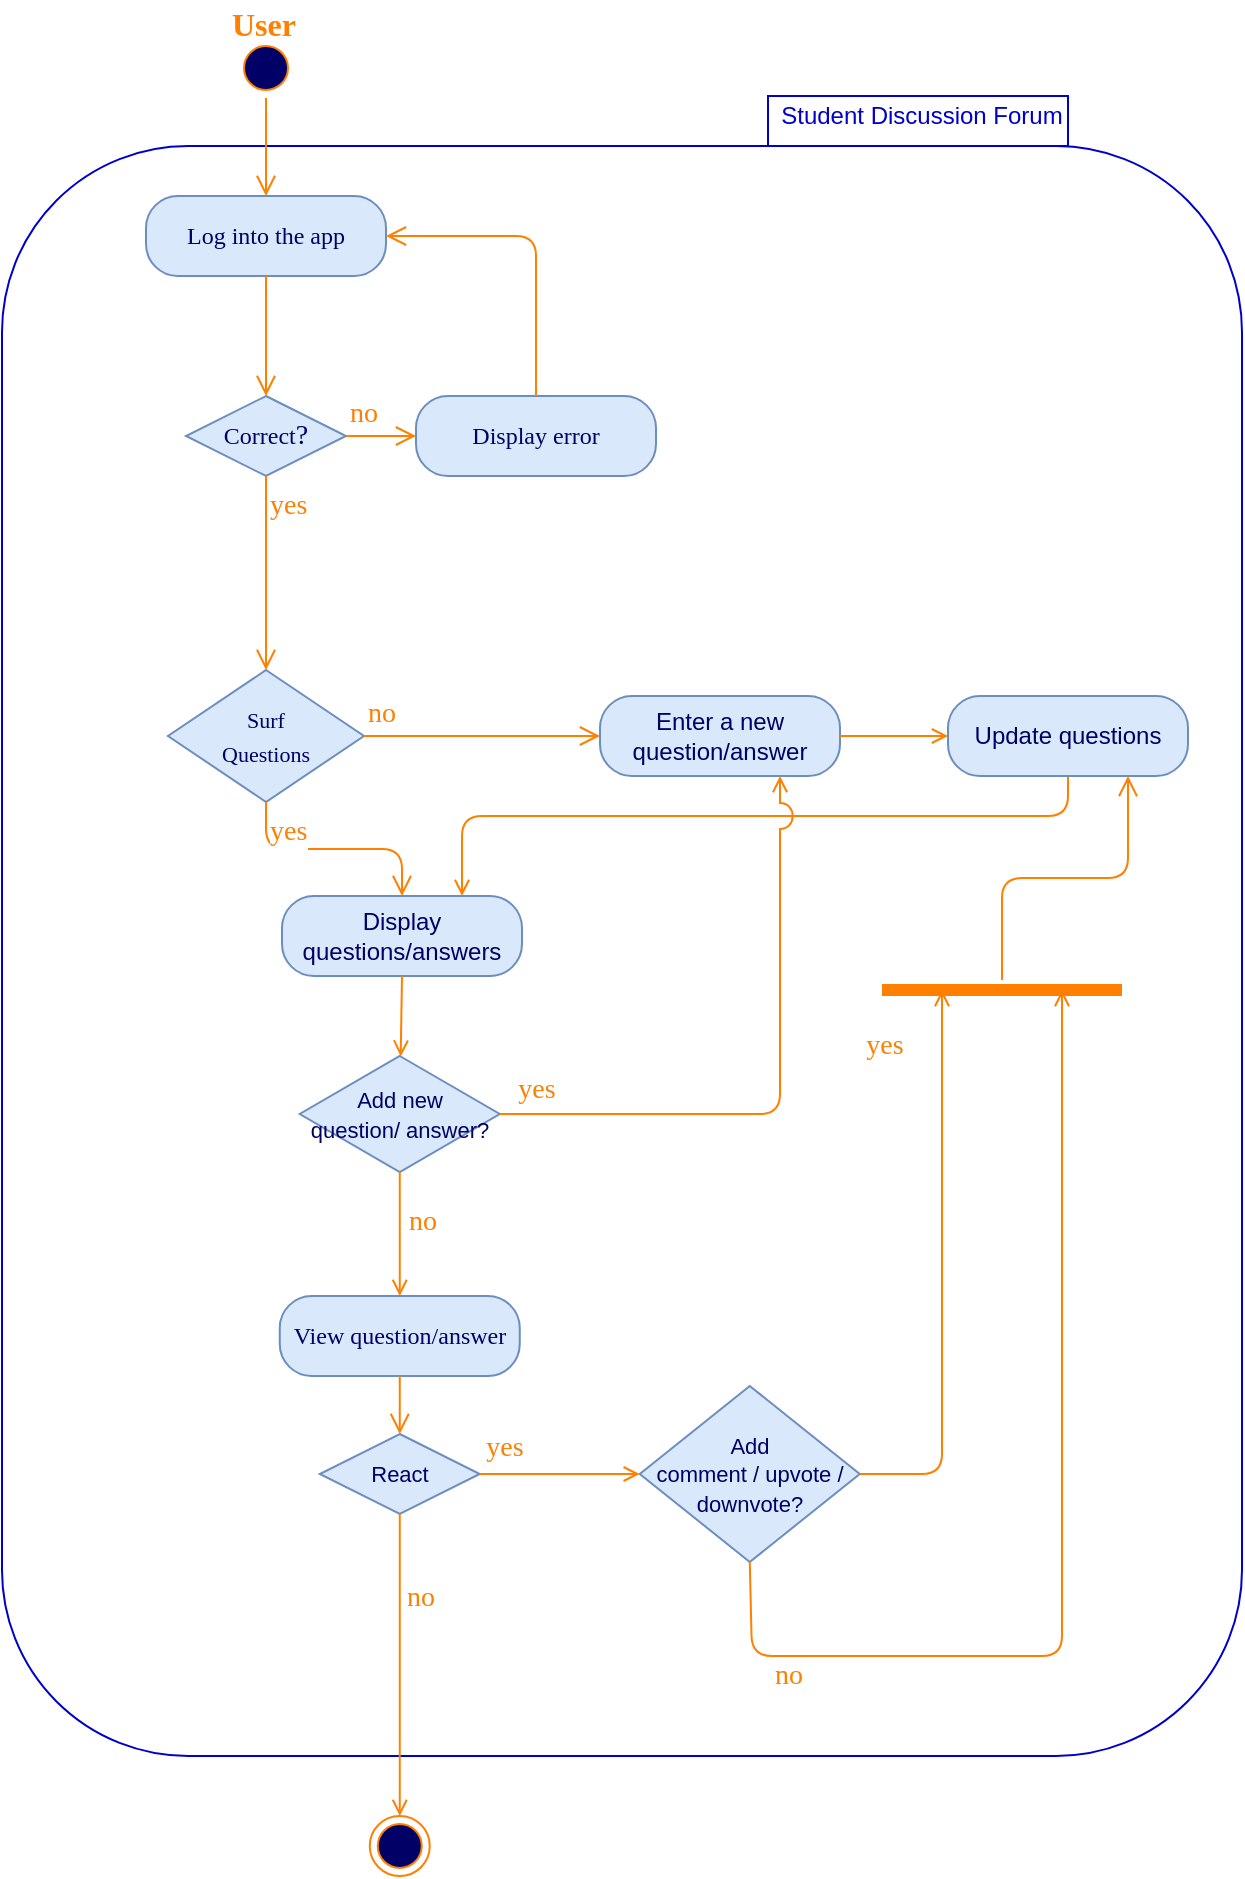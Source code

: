 <mxfile version="15.5.8" type="device"><diagram id="c353e689-cc48-0f55-8438-535c399423fd" name="Page-1"><mxGraphModel dx="2224" dy="864" grid="1" gridSize="10" guides="1" tooltips="1" connect="1" arrows="1" fold="1" page="1" pageScale="1" pageWidth="850" pageHeight="1100" math="0" shadow="0"><root><mxCell id="0"/><mxCell id="1" parent="0"/><mxCell id="2K-Km0NDNn0pJeU9zGvZ-24" value="" style="rounded=1;whiteSpace=wrap;html=1;strokeColor=#0000CC;fillColor=inherit;gradientColor=inherit;" vertex="1" parent="1"><mxGeometry x="20" y="105" width="620" height="805" as="geometry"/></mxCell><mxCell id="733bdf411f744d5c-1" value="" style="ellipse;html=1;shape=startState;fillColor=#000066;strokeColor=#FF8000;fontFamily=Tahoma;fontSize=14;fontColor=#FF8000;" parent="1" vertex="1"><mxGeometry x="137" y="51" width="30" height="30" as="geometry"/></mxCell><mxCell id="733bdf411f744d5c-2" value="" style="edgeStyle=orthogonalEdgeStyle;html=1;verticalAlign=bottom;endArrow=open;endSize=8;strokeColor=#FF8000;fontFamily=Tahoma;fontSize=14;fontColor=#FF8000;entryX=0.5;entryY=0;" parent="1" source="733bdf411f744d5c-1" target="733bdf411f744d5c-3" edge="1"><mxGeometry relative="1" as="geometry"><mxPoint x="152" y="151" as="targetPoint"/><Array as="points"/></mxGeometry></mxCell><mxCell id="733bdf411f744d5c-3" value="&lt;font style=&quot;font-size: 12px&quot;&gt;Log into the app&lt;/font&gt;" style="rounded=1;whiteSpace=wrap;html=1;arcSize=40;fillColor=#dae8fc;strokeColor=#6c8ebf;fontFamily=Tahoma;fontSize=14;fontColor=#000066;" parent="1" vertex="1"><mxGeometry x="92" y="130" width="120" height="40" as="geometry"/></mxCell><mxCell id="733bdf411f744d5c-4" value="" style="edgeStyle=orthogonalEdgeStyle;html=1;verticalAlign=bottom;endArrow=open;endSize=8;strokeColor=#FF8000;fontFamily=Tahoma;fontSize=14;fontColor=#FF8000;entryX=0.5;entryY=0;" parent="1" source="733bdf411f744d5c-3" target="733bdf411f744d5c-5" edge="1"><mxGeometry relative="1" as="geometry"><mxPoint x="152" y="230" as="targetPoint"/><Array as="points"><mxPoint x="152" y="210"/><mxPoint x="152" y="210"/></Array></mxGeometry></mxCell><mxCell id="733bdf411f744d5c-5" value="&lt;font style=&quot;font-size: 12px&quot;&gt;Correct&lt;/font&gt;?" style="rhombus;whiteSpace=wrap;html=1;fillColor=#dae8fc;strokeColor=#6c8ebf;fontFamily=Tahoma;fontSize=14;fontColor=#000066;" parent="1" vertex="1"><mxGeometry x="112" y="230" width="80" height="40" as="geometry"/></mxCell><mxCell id="733bdf411f744d5c-6" value="no" style="edgeStyle=orthogonalEdgeStyle;html=1;align=left;verticalAlign=bottom;endArrow=open;endSize=8;strokeColor=#FF8000;fontFamily=Tahoma;fontSize=14;fontColor=#FF8000;entryX=0;entryY=0.5;" parent="1" source="733bdf411f744d5c-5" target="733bdf411f744d5c-9" edge="1"><mxGeometry x="-1" relative="1" as="geometry"><mxPoint x="282" y="250" as="targetPoint"/><Array as="points"/></mxGeometry></mxCell><mxCell id="733bdf411f744d5c-7" value="yes" style="edgeStyle=orthogonalEdgeStyle;html=1;align=left;verticalAlign=top;endArrow=open;endSize=8;strokeColor=#FF8000;fontFamily=Tahoma;fontSize=14;fontColor=#FF8000;entryX=0.5;entryY=0;" parent="1" source="733bdf411f744d5c-5" target="733bdf411f744d5c-11" edge="1"><mxGeometry x="-1" relative="1" as="geometry"><mxPoint x="152" y="330" as="targetPoint"/><Array as="points"/><mxPoint as="offset"/></mxGeometry></mxCell><mxCell id="733bdf411f744d5c-9" value="&lt;font style=&quot;font-size: 12px&quot;&gt;Display error&lt;/font&gt;" style="rounded=1;whiteSpace=wrap;html=1;arcSize=40;fillColor=#dae8fc;strokeColor=#6c8ebf;fontFamily=Tahoma;fontSize=14;fontColor=#000066;" parent="1" vertex="1"><mxGeometry x="227" y="230" width="120" height="40" as="geometry"/></mxCell><mxCell id="733bdf411f744d5c-10" value="" style="edgeStyle=orthogonalEdgeStyle;html=1;verticalAlign=bottom;endArrow=open;endSize=8;strokeColor=#FF8000;fontFamily=Tahoma;fontSize=14;fontColor=#FF8000;entryX=1;entryY=0.5;exitX=0.5;exitY=0;" parent="1" source="733bdf411f744d5c-9" target="733bdf411f744d5c-3" edge="1"><mxGeometry relative="1" as="geometry"><mxPoint x="342" y="330" as="targetPoint"/><Array as="points"><mxPoint x="287" y="150"/></Array></mxGeometry></mxCell><mxCell id="733bdf411f744d5c-11" value="&lt;span style=&quot;font-size: 11px&quot;&gt;Surf &lt;br&gt;Questions&lt;/span&gt;" style="rhombus;whiteSpace=wrap;html=1;fillColor=#dae8fc;strokeColor=#6c8ebf;fontFamily=Tahoma;fontSize=14;fontColor=#000066;" parent="1" vertex="1"><mxGeometry x="103" y="367" width="98" height="66" as="geometry"/></mxCell><mxCell id="733bdf411f744d5c-12" value="no" style="edgeStyle=orthogonalEdgeStyle;html=1;align=left;verticalAlign=bottom;endArrow=open;endSize=8;strokeColor=#FF8000;fontFamily=Tahoma;fontSize=14;fontColor=#FF8000;" parent="1" source="733bdf411f744d5c-11" target="733bdf411f744d5c-16" edge="1"><mxGeometry x="-1" relative="1" as="geometry"><mxPoint x="363" y="430" as="targetPoint"/></mxGeometry></mxCell><mxCell id="733bdf411f744d5c-13" value="yes" style="edgeStyle=orthogonalEdgeStyle;html=1;align=left;verticalAlign=top;endArrow=open;endSize=8;strokeColor=#FF8000;fontFamily=Tahoma;fontSize=14;fontColor=#FF8000;entryX=0.5;entryY=0;" parent="1" source="733bdf411f744d5c-11" target="733bdf411f744d5c-19" edge="1"><mxGeometry x="-1" relative="1" as="geometry"><mxPoint x="243" y="510" as="targetPoint"/><Array as="points"/></mxGeometry></mxCell><mxCell id="733bdf411f744d5c-14" value="&lt;font style=&quot;font-size: 16px&quot; color=&quot;#ff8000&quot;&gt;&lt;b&gt;User&lt;/b&gt;&lt;/font&gt;" style="text;html=1;resizable=0;points=[];autosize=1;align=left;verticalAlign=top;spacingTop=-4;fontSize=14;fontFamily=Tahoma;fontColor=#000066;" parent="1" vertex="1"><mxGeometry x="133" y="32" width="50" height="20" as="geometry"/></mxCell><mxCell id="733bdf411f744d5c-16" value="Enter a new question/answer" style="rounded=1;whiteSpace=wrap;html=1;arcSize=40;fillColor=#dae8fc;strokeColor=#6c8ebf;fontColor=#000066;" parent="1" vertex="1"><mxGeometry x="319" y="380" width="120" height="40" as="geometry"/></mxCell><mxCell id="733bdf411f744d5c-19" value="Display questions/answers" style="rounded=1;whiteSpace=wrap;html=1;arcSize=40;fillColor=#dae8fc;strokeColor=#6c8ebf;fontColor=#000066;" parent="1" vertex="1"><mxGeometry x="160" y="480" width="120" height="40" as="geometry"/></mxCell><mxCell id="733bdf411f744d5c-23" style="edgeStyle=none;rounded=0;html=1;exitX=0.5;exitY=1;startArrow=none;startFill=0;endArrow=open;endFill=0;jettySize=auto;orthogonalLoop=1;fontFamily=Tahoma;fontSize=14;fontColor=#000066;strokeColor=#FF8000;" parent="1" source="733bdf411f744d5c-19" target="733bdf411f744d5c-24" edge="1"><mxGeometry relative="1" as="geometry"><mxPoint x="220" y="550" as="targetPoint"/></mxGeometry></mxCell><mxCell id="733bdf411f744d5c-24" value="&lt;font style=&quot;font-size: 11px&quot;&gt;Add new &lt;br&gt;question/ answer?&lt;/font&gt;" style="rhombus;whiteSpace=wrap;html=1;fillColor=#dae8fc;strokeColor=#6c8ebf;fontColor=#000066;" parent="1" vertex="1"><mxGeometry x="168.88" y="560" width="100" height="58" as="geometry"/></mxCell><mxCell id="733bdf411f744d5c-25" style="edgeStyle=none;rounded=1;html=1;exitX=0.5;exitY=1;entryX=0.75;entryY=0;startArrow=none;startFill=0;endArrow=open;endFill=0;jettySize=auto;orthogonalLoop=1;strokeColor=#FF8000;fontFamily=Tahoma;fontSize=14;fontColor=#000066;jumpStyle=arc;jumpSize=13;" parent="1" source="733bdf411f744d5c-31" target="733bdf411f744d5c-19" edge="1"><mxGeometry relative="1" as="geometry"><Array as="points"><mxPoint x="553" y="440"/><mxPoint x="250" y="440"/></Array></mxGeometry></mxCell><mxCell id="733bdf411f744d5c-26" style="edgeStyle=none;rounded=1;html=1;exitX=1;exitY=0.5;entryX=0.75;entryY=1;startArrow=none;startFill=0;endArrow=open;endFill=0;jettySize=auto;orthogonalLoop=1;strokeColor=#FF8000;fontFamily=Tahoma;fontSize=14;fontColor=#000066;jumpStyle=arc;jumpSize=13;" parent="1" source="733bdf411f744d5c-24" target="733bdf411f744d5c-16" edge="1"><mxGeometry relative="1" as="geometry"><Array as="points"><mxPoint x="409" y="589"/></Array></mxGeometry></mxCell><mxCell id="733bdf411f744d5c-27" value="&lt;font color=&quot;#ff8000&quot;&gt;yes&lt;/font&gt;" style="text;html=1;resizable=0;points=[];align=center;verticalAlign=middle;labelBackgroundColor=#ffffff;fontSize=14;fontFamily=Tahoma;fontColor=#000066;" parent="733bdf411f744d5c-26" vertex="1" connectable="0"><mxGeometry x="-0.839" y="-1" relative="1" as="geometry"><mxPoint x="-7" y="-13" as="offset"/></mxGeometry></mxCell><mxCell id="733bdf411f744d5c-28" style="edgeStyle=none;rounded=1;html=1;exitX=0.5;exitY=1;startArrow=none;startFill=0;endArrow=open;endFill=0;jettySize=auto;orthogonalLoop=1;strokeColor=#FF8000;fontFamily=Tahoma;fontSize=14;fontColor=#000066;entryX=0.5;entryY=0;" parent="1" source="733bdf411f744d5c-24" target="733bdf411f744d5c-50" edge="1"><mxGeometry relative="1" as="geometry"><mxPoint x="220" y="610" as="targetPoint"/></mxGeometry></mxCell><mxCell id="733bdf411f744d5c-32" value="&lt;font color=&quot;#ff8000&quot;&gt;no&lt;/font&gt;" style="text;html=1;resizable=0;points=[];align=center;verticalAlign=middle;labelBackgroundColor=#ffffff;fontSize=14;fontFamily=Tahoma;fontColor=#000066;" parent="733bdf411f744d5c-28" vertex="1" connectable="0"><mxGeometry x="0.077" y="-1" relative="1" as="geometry"><mxPoint x="12" y="-9" as="offset"/></mxGeometry></mxCell><mxCell id="733bdf411f744d5c-29" value="&lt;font style=&quot;font-size: 11px&quot;&gt;React&lt;/font&gt;" style="rhombus;whiteSpace=wrap;html=1;fillColor=#dae8fc;strokeColor=#6c8ebf;fontColor=#000066;" parent="1" vertex="1"><mxGeometry x="178.88" y="749" width="80" height="40" as="geometry"/></mxCell><mxCell id="733bdf411f744d5c-30" style="edgeStyle=none;rounded=1;html=1;exitX=1;exitY=0.5;startArrow=none;startFill=0;endArrow=open;endFill=0;jettySize=auto;orthogonalLoop=1;strokeColor=#FF8000;fontFamily=Tahoma;fontSize=14;fontColor=#000066;entryX=0;entryY=0.5;" parent="1" source="733bdf411f744d5c-16" target="733bdf411f744d5c-31" edge="1"><mxGeometry relative="1" as="geometry"><mxPoint x="483" y="400" as="targetPoint"/></mxGeometry></mxCell><mxCell id="733bdf411f744d5c-31" value="Update questions" style="rounded=1;whiteSpace=wrap;html=1;arcSize=40;fillColor=#dae8fc;strokeColor=#6c8ebf;fontColor=#000066;" parent="1" vertex="1"><mxGeometry x="493" y="380" width="120" height="40" as="geometry"/></mxCell><mxCell id="733bdf411f744d5c-38" value="&lt;font style=&quot;font-size: 11px&quot;&gt;Add &lt;br&gt;comment / upvote / downvote?&lt;/font&gt;" style="rhombus;whiteSpace=wrap;html=1;fillColor=#dae8fc;strokeColor=#6c8ebf;fontColor=#000066;" parent="1" vertex="1"><mxGeometry x="338.88" y="725" width="110" height="88" as="geometry"/></mxCell><mxCell id="733bdf411f744d5c-33" value="&lt;font color=&quot;#ff8000&quot;&gt;no&lt;/font&gt;" style="edgeStyle=none;rounded=1;jumpStyle=arc;jumpSize=13;html=1;exitX=0.5;exitY=1;startArrow=none;startFill=0;endArrow=open;endFill=0;jettySize=auto;orthogonalLoop=1;strokeColor=#FF8000;fontFamily=Tahoma;fontSize=14;fontColor=#000066;" parent="1" source="733bdf411f744d5c-29" target="733bdf411f744d5c-34" edge="1"><mxGeometry x="-0.442" y="10" relative="1" as="geometry"><mxPoint x="218.88" y="809" as="targetPoint"/><Array as="points"/><mxPoint as="offset"/></mxGeometry></mxCell><mxCell id="733bdf411f744d5c-34" value="" style="ellipse;html=1;shape=endState;fillColor=#000066;strokeColor=#FF8000;" parent="1" vertex="1"><mxGeometry x="203.88" y="940" width="30" height="30" as="geometry"/></mxCell><mxCell id="733bdf411f744d5c-39" value="" style="edgeStyle=none;rounded=1;jumpStyle=arc;jumpSize=13;html=1;startArrow=none;startFill=0;endArrow=open;endFill=0;jettySize=auto;orthogonalLoop=1;strokeColor=#FF8000;fontFamily=Tahoma;fontSize=14;fontColor=#000066;" parent="1" source="733bdf411f744d5c-29" target="733bdf411f744d5c-38" edge="1"><mxGeometry relative="1" as="geometry"/></mxCell><mxCell id="733bdf411f744d5c-40" value="&lt;font color=&quot;#ff8000&quot;&gt;yes&lt;/font&gt;" style="text;html=1;resizable=0;points=[];align=center;verticalAlign=middle;labelBackgroundColor=#ffffff;fontSize=14;fontFamily=Tahoma;fontColor=#000066;" parent="733bdf411f744d5c-39" vertex="1" connectable="0"><mxGeometry x="-0.65" relative="1" as="geometry"><mxPoint x="-2" y="-13" as="offset"/></mxGeometry></mxCell><mxCell id="733bdf411f744d5c-43" value="" style="shape=line;html=1;strokeWidth=6;strokeColor=#FF8000;fontFamily=Tahoma;fontSize=14;fontColor=#000066;" parent="1" vertex="1"><mxGeometry x="460" y="522" width="120" height="10" as="geometry"/></mxCell><mxCell id="733bdf411f744d5c-44" value="" style="edgeStyle=orthogonalEdgeStyle;html=1;verticalAlign=bottom;endArrow=open;endSize=8;strokeColor=#FF8000;fontFamily=Tahoma;fontSize=14;fontColor=#000066;entryX=0.75;entryY=1;" parent="1" source="733bdf411f744d5c-43" target="733bdf411f744d5c-31" edge="1"><mxGeometry relative="1" as="geometry"><mxPoint x="583" y="582" as="targetPoint"/><Array as="points"/></mxGeometry></mxCell><mxCell id="733bdf411f744d5c-45" style="edgeStyle=none;rounded=1;jumpStyle=arc;jumpSize=13;html=1;exitX=1;exitY=0.5;entryX=0.25;entryY=0.5;entryPerimeter=0;startArrow=none;startFill=0;endArrow=open;endFill=0;jettySize=auto;orthogonalLoop=1;strokeColor=#FF8000;fontFamily=Tahoma;fontSize=14;fontColor=#000066;" parent="1" source="733bdf411f744d5c-38" target="733bdf411f744d5c-43" edge="1"><mxGeometry relative="1" as="geometry"><Array as="points"><mxPoint x="490" y="769"/></Array></mxGeometry></mxCell><mxCell id="733bdf411f744d5c-52" value="&lt;font color=&quot;#ff8000&quot;&gt;yes&lt;/font&gt;" style="text;html=1;resizable=0;points=[];align=center;verticalAlign=middle;labelBackgroundColor=#ffffff;fontSize=14;fontFamily=Tahoma;fontColor=#000066;" parent="733bdf411f744d5c-45" vertex="1" connectable="0"><mxGeometry x="-0.869" relative="1" as="geometry"><mxPoint x="-7" y="-214" as="offset"/></mxGeometry></mxCell><mxCell id="733bdf411f744d5c-46" value="&lt;font color=&quot;#ff8000&quot;&gt;no&lt;/font&gt;" style="edgeStyle=none;rounded=1;jumpStyle=arc;jumpSize=13;html=1;exitX=0.5;exitY=1;entryX=0.75;entryY=0.5;entryPerimeter=0;startArrow=none;startFill=0;endArrow=open;endFill=0;jettySize=auto;orthogonalLoop=1;strokeColor=#FF8000;fontFamily=Tahoma;fontSize=14;fontColor=#000066;" parent="1" source="733bdf411f744d5c-38" target="733bdf411f744d5c-43" edge="1"><mxGeometry x="-0.756" y="-10" relative="1" as="geometry"><Array as="points"><mxPoint x="395" y="860"/><mxPoint x="550" y="860"/></Array><mxPoint as="offset"/></mxGeometry></mxCell><mxCell id="733bdf411f744d5c-50" value="&lt;font style=&quot;font-size: 12px&quot;&gt;View question/answer&lt;/font&gt;" style="rounded=1;whiteSpace=wrap;html=1;arcSize=40;fillColor=#dae8fc;strokeColor=#6c8ebf;fontFamily=Tahoma;fontSize=14;fontColor=#000066;" parent="1" vertex="1"><mxGeometry x="158.88" y="680" width="120" height="40" as="geometry"/></mxCell><mxCell id="733bdf411f744d5c-51" value="" style="edgeStyle=orthogonalEdgeStyle;html=1;verticalAlign=bottom;endArrow=open;endSize=8;strokeColor=#FF8000;fontFamily=Tahoma;fontSize=14;fontColor=#000066;entryX=0.5;entryY=0;" parent="1" source="733bdf411f744d5c-50" target="733bdf411f744d5c-29" edge="1"><mxGeometry relative="1" as="geometry"><mxPoint x="178.88" y="737" as="targetPoint"/><Array as="points"/></mxGeometry></mxCell><mxCell id="2K-Km0NDNn0pJeU9zGvZ-28" value="" style="rounded=0;whiteSpace=wrap;html=1;strokeColor=#0000CC;fillColor=inherit;gradientColor=inherit" vertex="1" parent="1"><mxGeometry x="403" y="80" width="150" height="25" as="geometry"/></mxCell><mxCell id="2K-Km0NDNn0pJeU9zGvZ-29" value="Student Discussion Forum" style="text;html=1;strokeColor=none;fillColor=none;align=center;verticalAlign=middle;whiteSpace=wrap;rounded=0;fontColor=#0000CC;" vertex="1" parent="1"><mxGeometry x="400" y="75" width="160" height="30" as="geometry"/></mxCell></root></mxGraphModel></diagram></mxfile>